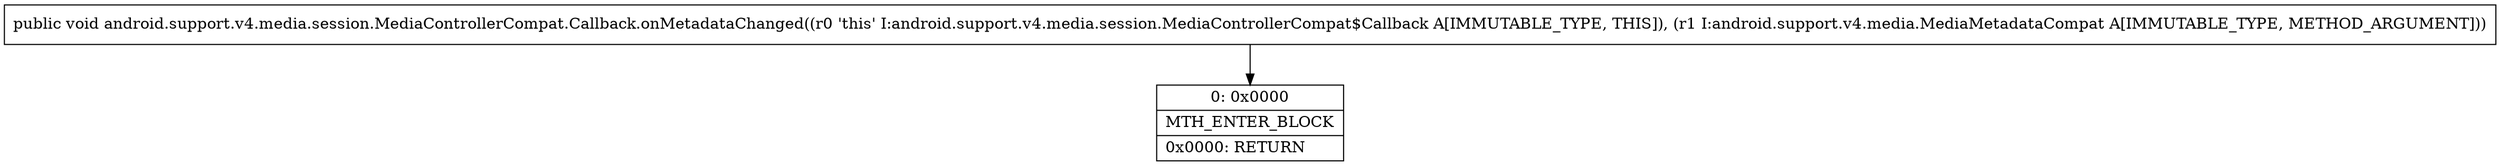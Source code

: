 digraph "CFG forandroid.support.v4.media.session.MediaControllerCompat.Callback.onMetadataChanged(Landroid\/support\/v4\/media\/MediaMetadataCompat;)V" {
Node_0 [shape=record,label="{0\:\ 0x0000|MTH_ENTER_BLOCK\l|0x0000: RETURN   \l}"];
MethodNode[shape=record,label="{public void android.support.v4.media.session.MediaControllerCompat.Callback.onMetadataChanged((r0 'this' I:android.support.v4.media.session.MediaControllerCompat$Callback A[IMMUTABLE_TYPE, THIS]), (r1 I:android.support.v4.media.MediaMetadataCompat A[IMMUTABLE_TYPE, METHOD_ARGUMENT])) }"];
MethodNode -> Node_0;
}

